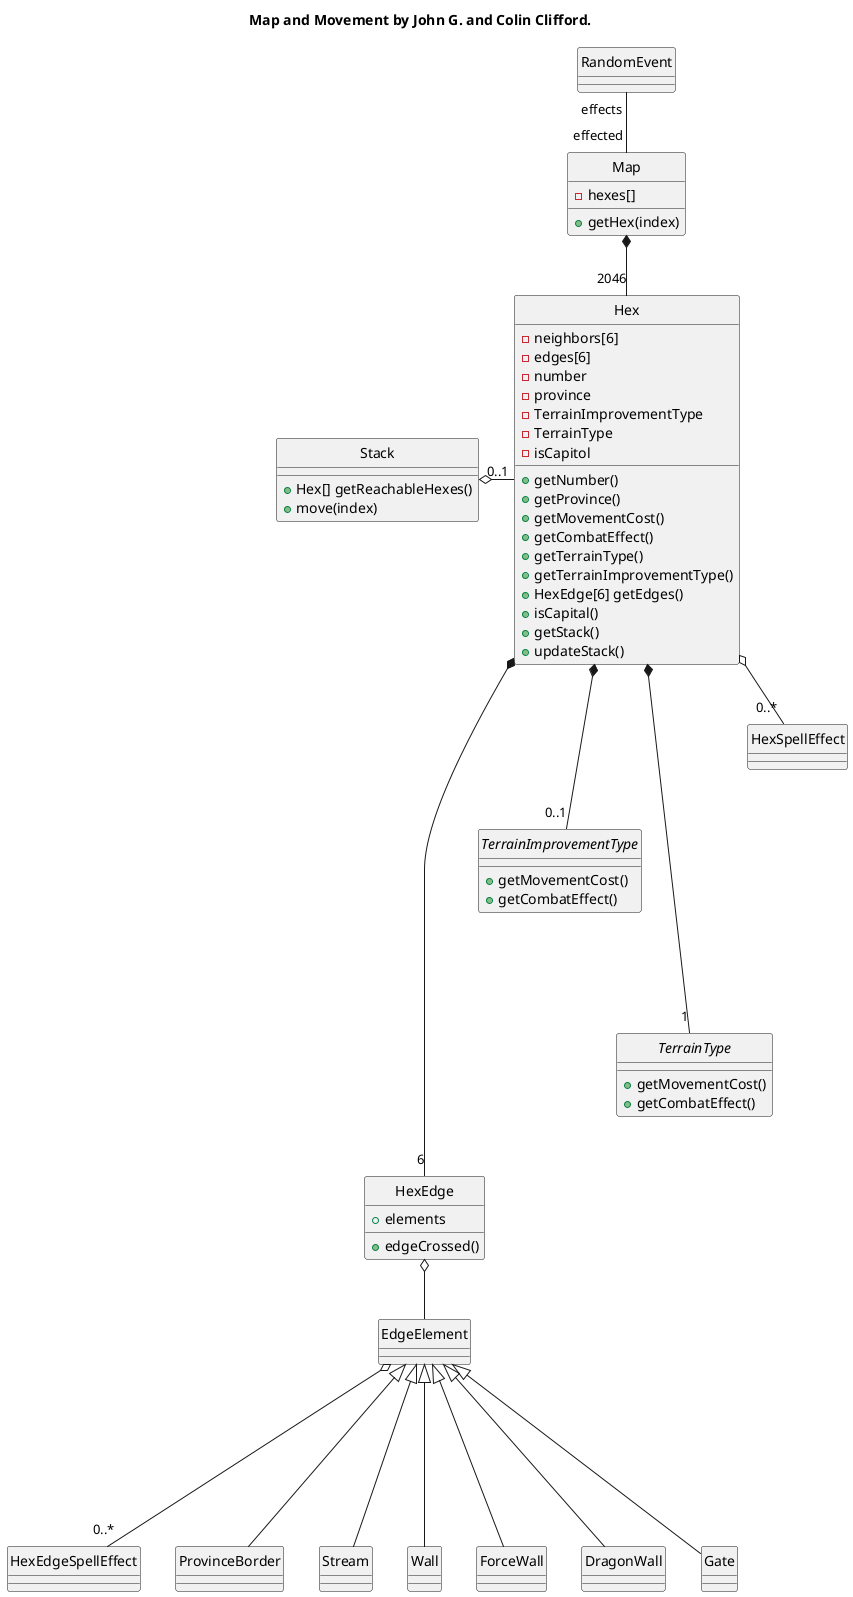 @startuml
title Map and Movement by John G. and Colin Clifford.
hide circle

class Map {
-hexes[]
+getHex(index)
}

class Hex {
-neighbors[6]
-edges[6]
-number
-province
-TerrainImprovementType
-TerrainType
-isCapitol
+getNumber()
+getProvince()
+getMovementCost()
+getCombatEffect()
+getTerrainType()
+getTerrainImprovementType()
+HexEdge[6] getEdges()
+isCapital()
+getStack()
+updateStack()
}

class Stack {
	+Hex[] getReachableHexes()
	+move(index)
}

class HexEdge {
	+elements
	+edgeCrossed()
}

interface TerrainImprovementType {
+getMovementCost()
+getCombatEffect()
}

interface TerrainType {
+getMovementCost()
+getCombatEffect()
}

class HexEdgeSpellEffect
class     HexSpellEffect

RandomEvent "effects" -- "effected" Map


Map *-- "2046" Hex
Stack "0..1" o- Hex


Hex *----- "1" TerrainType
Hex *--- "0..1" TerrainImprovementType
Hex *------ "6" HexEdge 
Hex o-- "0..*" HexSpellEffect

HexEdge o-- EdgeElement
EdgeElement <|---- ProvinceBorder
EdgeElement <|---- Stream
EdgeElement <|---- Wall
EdgeElement <|---- ForceWall
EdgeElement <|---- DragonWall
EdgeElement  o---- "0..*" HexEdgeSpellEffect
EdgeElement <|---- Gate
@enduml
